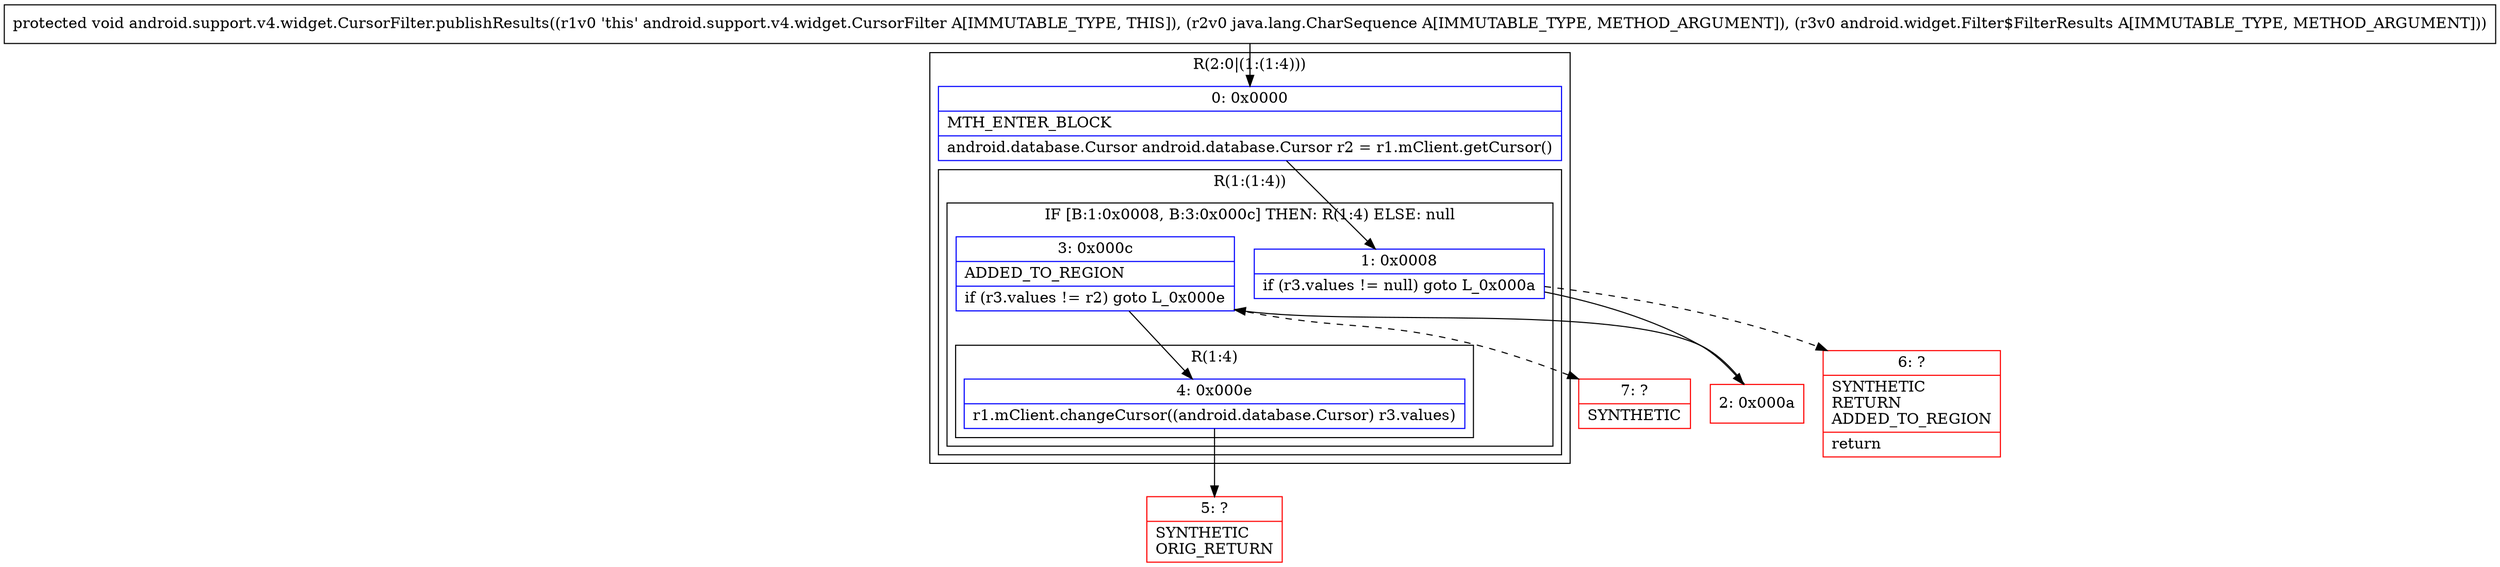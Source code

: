 digraph "CFG forandroid.support.v4.widget.CursorFilter.publishResults(Ljava\/lang\/CharSequence;Landroid\/widget\/Filter$FilterResults;)V" {
subgraph cluster_Region_937704897 {
label = "R(2:0|(1:(1:4)))";
node [shape=record,color=blue];
Node_0 [shape=record,label="{0\:\ 0x0000|MTH_ENTER_BLOCK\l|android.database.Cursor android.database.Cursor r2 = r1.mClient.getCursor()\l}"];
subgraph cluster_Region_2099006175 {
label = "R(1:(1:4))";
node [shape=record,color=blue];
subgraph cluster_IfRegion_1877159866 {
label = "IF [B:1:0x0008, B:3:0x000c] THEN: R(1:4) ELSE: null";
node [shape=record,color=blue];
Node_1 [shape=record,label="{1\:\ 0x0008|if (r3.values != null) goto L_0x000a\l}"];
Node_3 [shape=record,label="{3\:\ 0x000c|ADDED_TO_REGION\l|if (r3.values != r2) goto L_0x000e\l}"];
subgraph cluster_Region_200553529 {
label = "R(1:4)";
node [shape=record,color=blue];
Node_4 [shape=record,label="{4\:\ 0x000e|r1.mClient.changeCursor((android.database.Cursor) r3.values)\l}"];
}
}
}
}
Node_2 [shape=record,color=red,label="{2\:\ 0x000a}"];
Node_5 [shape=record,color=red,label="{5\:\ ?|SYNTHETIC\lORIG_RETURN\l}"];
Node_6 [shape=record,color=red,label="{6\:\ ?|SYNTHETIC\lRETURN\lADDED_TO_REGION\l|return\l}"];
Node_7 [shape=record,color=red,label="{7\:\ ?|SYNTHETIC\l}"];
MethodNode[shape=record,label="{protected void android.support.v4.widget.CursorFilter.publishResults((r1v0 'this' android.support.v4.widget.CursorFilter A[IMMUTABLE_TYPE, THIS]), (r2v0 java.lang.CharSequence A[IMMUTABLE_TYPE, METHOD_ARGUMENT]), (r3v0 android.widget.Filter$FilterResults A[IMMUTABLE_TYPE, METHOD_ARGUMENT])) }"];
MethodNode -> Node_0;
Node_0 -> Node_1;
Node_1 -> Node_2;
Node_1 -> Node_6[style=dashed];
Node_3 -> Node_4;
Node_3 -> Node_7[style=dashed];
Node_4 -> Node_5;
Node_2 -> Node_3;
}


